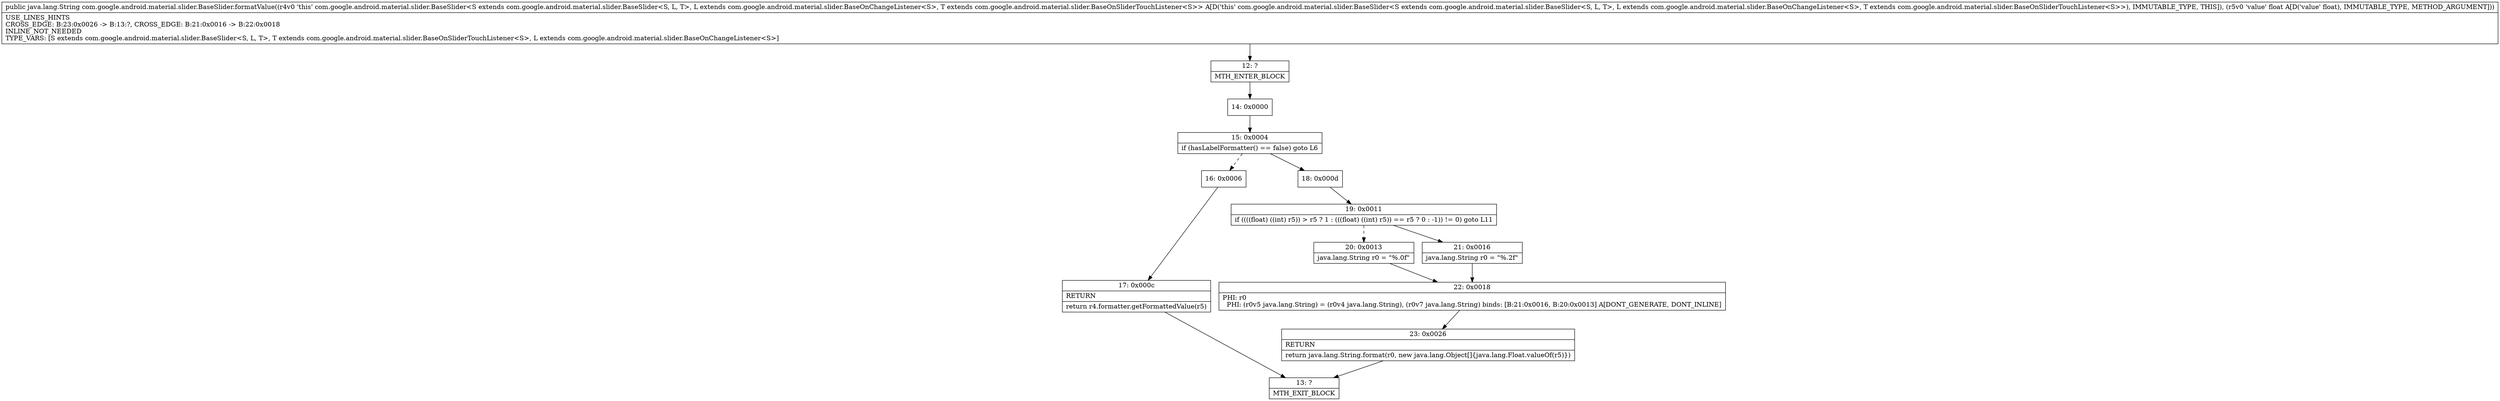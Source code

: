 digraph "CFG forcom.google.android.material.slider.BaseSlider.formatValue(F)Ljava\/lang\/String;" {
Node_12 [shape=record,label="{12\:\ ?|MTH_ENTER_BLOCK\l}"];
Node_14 [shape=record,label="{14\:\ 0x0000}"];
Node_15 [shape=record,label="{15\:\ 0x0004|if (hasLabelFormatter() == false) goto L6\l}"];
Node_16 [shape=record,label="{16\:\ 0x0006}"];
Node_17 [shape=record,label="{17\:\ 0x000c|RETURN\l|return r4.formatter.getFormattedValue(r5)\l}"];
Node_13 [shape=record,label="{13\:\ ?|MTH_EXIT_BLOCK\l}"];
Node_18 [shape=record,label="{18\:\ 0x000d}"];
Node_19 [shape=record,label="{19\:\ 0x0011|if ((((float) ((int) r5)) \> r5 ? 1 : (((float) ((int) r5)) == r5 ? 0 : \-1)) != 0) goto L11\l}"];
Node_20 [shape=record,label="{20\:\ 0x0013|java.lang.String r0 = \"%.0f\"\l}"];
Node_22 [shape=record,label="{22\:\ 0x0018|PHI: r0 \l  PHI: (r0v5 java.lang.String) = (r0v4 java.lang.String), (r0v7 java.lang.String) binds: [B:21:0x0016, B:20:0x0013] A[DONT_GENERATE, DONT_INLINE]\l}"];
Node_23 [shape=record,label="{23\:\ 0x0026|RETURN\l|return java.lang.String.format(r0, new java.lang.Object[]\{java.lang.Float.valueOf(r5)\})\l}"];
Node_21 [shape=record,label="{21\:\ 0x0016|java.lang.String r0 = \"%.2f\"\l}"];
MethodNode[shape=record,label="{public java.lang.String com.google.android.material.slider.BaseSlider.formatValue((r4v0 'this' com.google.android.material.slider.BaseSlider\<S extends com.google.android.material.slider.BaseSlider\<S, L, T\>, L extends com.google.android.material.slider.BaseOnChangeListener\<S\>, T extends com.google.android.material.slider.BaseOnSliderTouchListener\<S\>\> A[D('this' com.google.android.material.slider.BaseSlider\<S extends com.google.android.material.slider.BaseSlider\<S, L, T\>, L extends com.google.android.material.slider.BaseOnChangeListener\<S\>, T extends com.google.android.material.slider.BaseOnSliderTouchListener\<S\>\>), IMMUTABLE_TYPE, THIS]), (r5v0 'value' float A[D('value' float), IMMUTABLE_TYPE, METHOD_ARGUMENT]))  | USE_LINES_HINTS\lCROSS_EDGE: B:23:0x0026 \-\> B:13:?, CROSS_EDGE: B:21:0x0016 \-\> B:22:0x0018\lINLINE_NOT_NEEDED\lTYPE_VARS: [S extends com.google.android.material.slider.BaseSlider\<S, L, T\>, T extends com.google.android.material.slider.BaseOnSliderTouchListener\<S\>, L extends com.google.android.material.slider.BaseOnChangeListener\<S\>]\l}"];
MethodNode -> Node_12;Node_12 -> Node_14;
Node_14 -> Node_15;
Node_15 -> Node_16[style=dashed];
Node_15 -> Node_18;
Node_16 -> Node_17;
Node_17 -> Node_13;
Node_18 -> Node_19;
Node_19 -> Node_20[style=dashed];
Node_19 -> Node_21;
Node_20 -> Node_22;
Node_22 -> Node_23;
Node_23 -> Node_13;
Node_21 -> Node_22;
}

